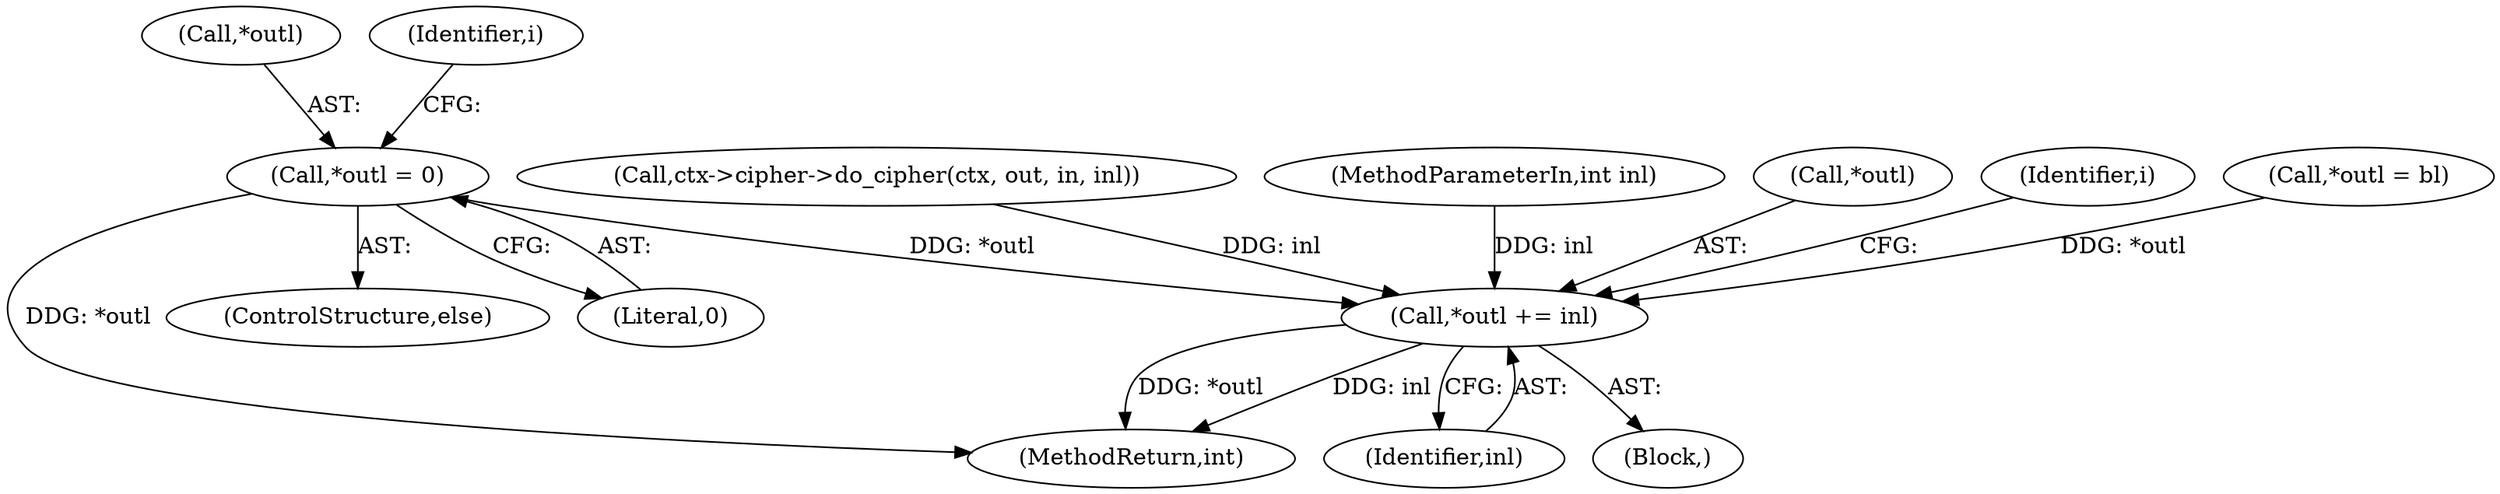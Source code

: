 digraph "0_openssl_3f3582139fbb259a1c3cbb0a25236500a409bf26@pointer" {
"1000282" [label="(Call,*outl = 0)"];
"1000310" [label="(Call,*outl += inl)"];
"1000281" [label="(ControlStructure,else)"];
"1000300" [label="(Block,)"];
"1000282" [label="(Call,*outl = 0)"];
"1000310" [label="(Call,*outl += inl)"];
"1000285" [label="(Literal,0)"];
"1000283" [label="(Call,*outl)"];
"1000287" [label="(Identifier,i)"];
"1000334" [label="(MethodReturn,int)"];
"1000105" [label="(MethodParameterIn,int inl)"];
"1000311" [label="(Call,*outl)"];
"1000316" [label="(Identifier,i)"];
"1000313" [label="(Identifier,inl)"];
"1000277" [label="(Call,*outl = bl)"];
"1000303" [label="(Call,ctx->cipher->do_cipher(ctx, out, in, inl))"];
"1000282" -> "1000281"  [label="AST: "];
"1000282" -> "1000285"  [label="CFG: "];
"1000283" -> "1000282"  [label="AST: "];
"1000285" -> "1000282"  [label="AST: "];
"1000287" -> "1000282"  [label="CFG: "];
"1000282" -> "1000334"  [label="DDG: *outl"];
"1000282" -> "1000310"  [label="DDG: *outl"];
"1000310" -> "1000300"  [label="AST: "];
"1000310" -> "1000313"  [label="CFG: "];
"1000311" -> "1000310"  [label="AST: "];
"1000313" -> "1000310"  [label="AST: "];
"1000316" -> "1000310"  [label="CFG: "];
"1000310" -> "1000334"  [label="DDG: inl"];
"1000310" -> "1000334"  [label="DDG: *outl"];
"1000303" -> "1000310"  [label="DDG: inl"];
"1000105" -> "1000310"  [label="DDG: inl"];
"1000277" -> "1000310"  [label="DDG: *outl"];
}
